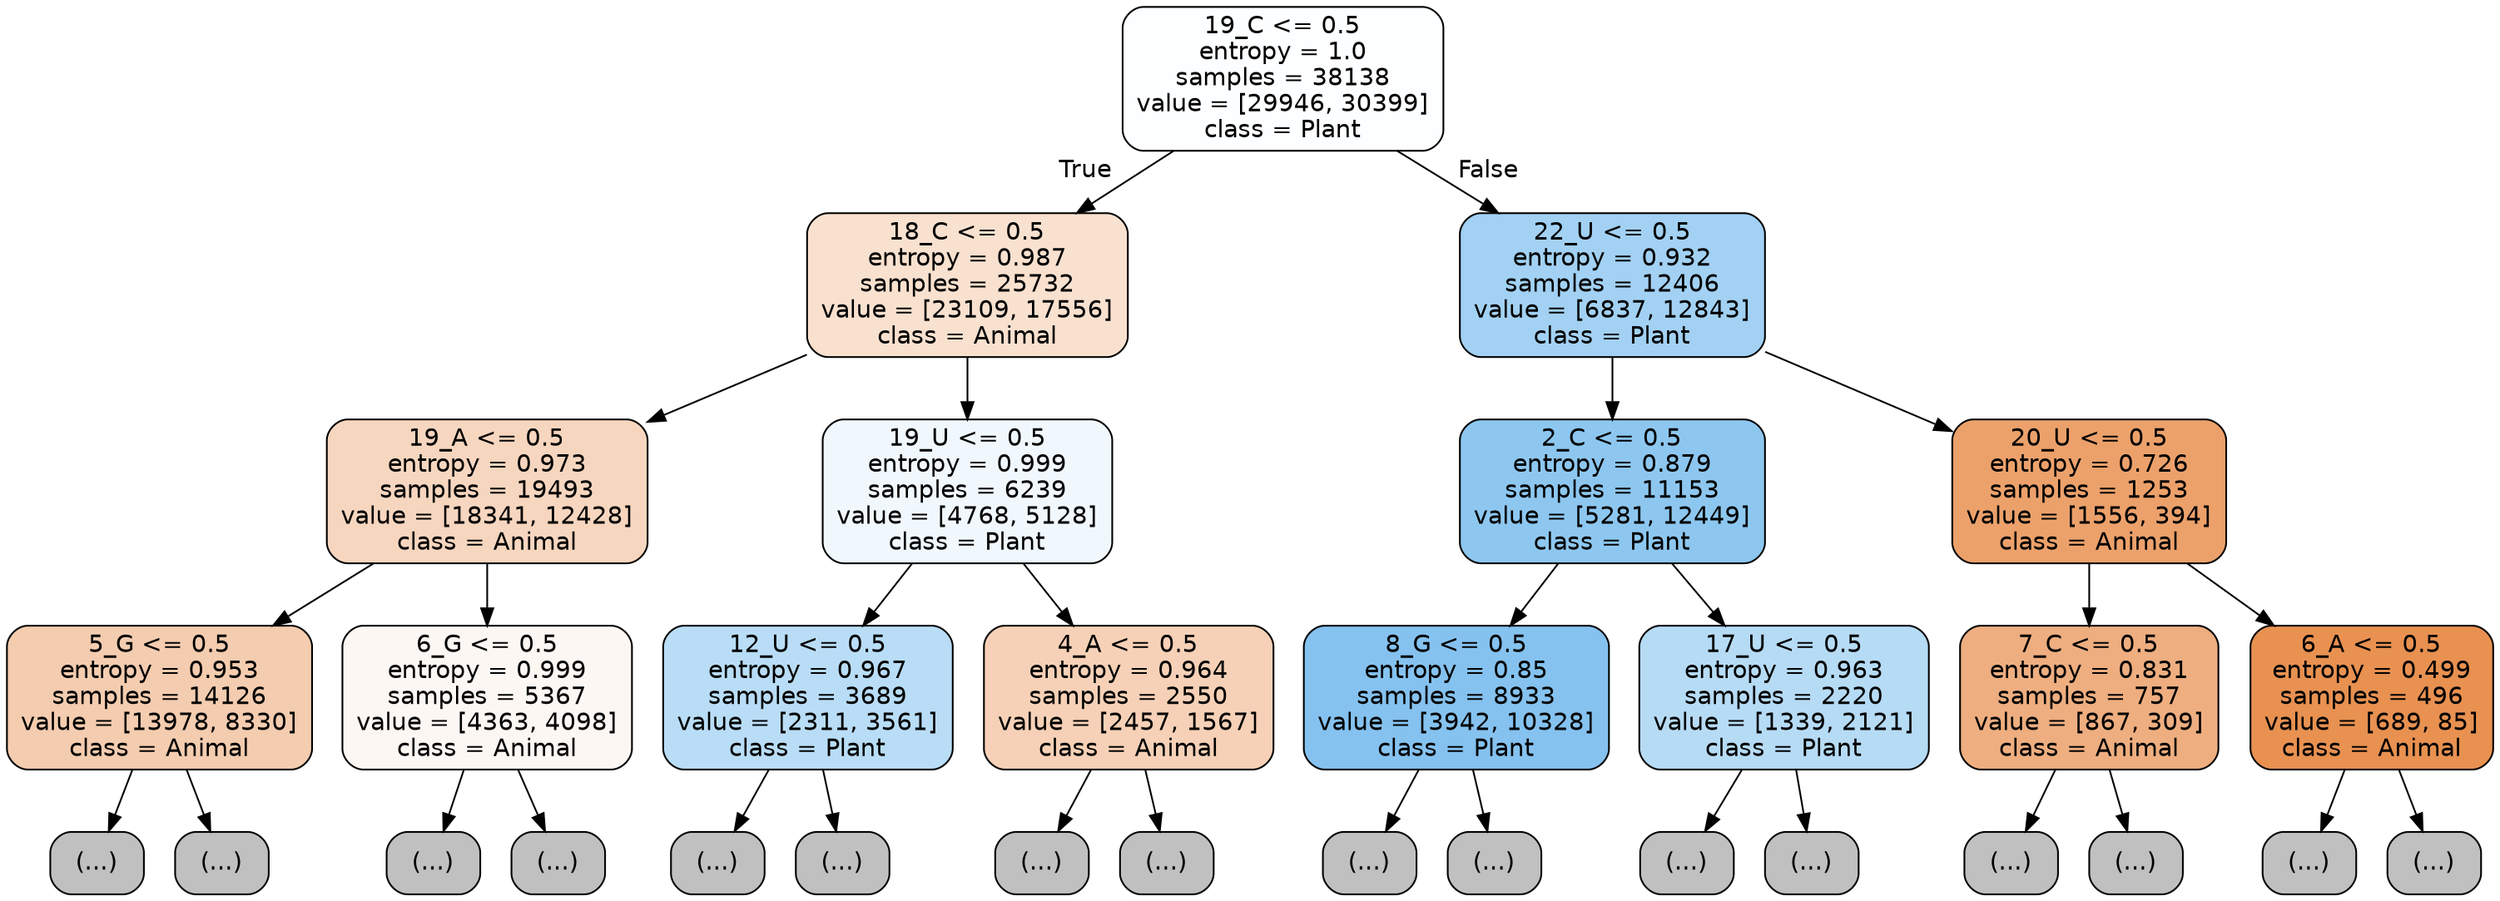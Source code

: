 digraph Tree {
node [shape=box, style="filled, rounded", color="black", fontname="helvetica"] ;
edge [fontname="helvetica"] ;
0 [label="19_C <= 0.5\nentropy = 1.0\nsamples = 38138\nvalue = [29946, 30399]\nclass = Plant", fillcolor="#fcfeff"] ;
1 [label="18_C <= 0.5\nentropy = 0.987\nsamples = 25732\nvalue = [23109, 17556]\nclass = Animal", fillcolor="#f9e1cf"] ;
0 -> 1 [labeldistance=2.5, labelangle=45, headlabel="True"] ;
2 [label="19_A <= 0.5\nentropy = 0.973\nsamples = 19493\nvalue = [18341, 12428]\nclass = Animal", fillcolor="#f7d6bf"] ;
1 -> 2 ;
3 [label="5_G <= 0.5\nentropy = 0.953\nsamples = 14126\nvalue = [13978, 8330]\nclass = Animal", fillcolor="#f4ccaf"] ;
2 -> 3 ;
4 [label="(...)", fillcolor="#C0C0C0"] ;
3 -> 4 ;
4937 [label="(...)", fillcolor="#C0C0C0"] ;
3 -> 4937 ;
6938 [label="6_G <= 0.5\nentropy = 0.999\nsamples = 5367\nvalue = [4363, 4098]\nclass = Animal", fillcolor="#fdf7f3"] ;
2 -> 6938 ;
6939 [label="(...)", fillcolor="#C0C0C0"] ;
6938 -> 6939 ;
8838 [label="(...)", fillcolor="#C0C0C0"] ;
6938 -> 8838 ;
9595 [label="19_U <= 0.5\nentropy = 0.999\nsamples = 6239\nvalue = [4768, 5128]\nclass = Plant", fillcolor="#f1f8fd"] ;
1 -> 9595 ;
9596 [label="12_U <= 0.5\nentropy = 0.967\nsamples = 3689\nvalue = [2311, 3561]\nclass = Plant", fillcolor="#b9ddf6"] ;
9595 -> 9596 ;
9597 [label="(...)", fillcolor="#C0C0C0"] ;
9596 -> 9597 ;
10782 [label="(...)", fillcolor="#C0C0C0"] ;
9596 -> 10782 ;
11245 [label="4_A <= 0.5\nentropy = 0.964\nsamples = 2550\nvalue = [2457, 1567]\nclass = Animal", fillcolor="#f6d1b7"] ;
9595 -> 11245 ;
11246 [label="(...)", fillcolor="#C0C0C0"] ;
11245 -> 11246 ;
12089 [label="(...)", fillcolor="#C0C0C0"] ;
11245 -> 12089 ;
12358 [label="22_U <= 0.5\nentropy = 0.932\nsamples = 12406\nvalue = [6837, 12843]\nclass = Plant", fillcolor="#a2d1f3"] ;
0 -> 12358 [labeldistance=2.5, labelangle=-45, headlabel="False"] ;
12359 [label="2_C <= 0.5\nentropy = 0.879\nsamples = 11153\nvalue = [5281, 12449]\nclass = Plant", fillcolor="#8dc7f0"] ;
12358 -> 12359 ;
12360 [label="8_G <= 0.5\nentropy = 0.85\nsamples = 8933\nvalue = [3942, 10328]\nclass = Plant", fillcolor="#85c2ef"] ;
12359 -> 12360 ;
12361 [label="(...)", fillcolor="#C0C0C0"] ;
12360 -> 12361 ;
14638 [label="(...)", fillcolor="#C0C0C0"] ;
12360 -> 14638 ;
15417 [label="17_U <= 0.5\nentropy = 0.963\nsamples = 2220\nvalue = [1339, 2121]\nclass = Plant", fillcolor="#b6dbf5"] ;
12359 -> 15417 ;
15418 [label="(...)", fillcolor="#C0C0C0"] ;
15417 -> 15418 ;
15979 [label="(...)", fillcolor="#C0C0C0"] ;
15417 -> 15979 ;
16210 [label="20_U <= 0.5\nentropy = 0.726\nsamples = 1253\nvalue = [1556, 394]\nclass = Animal", fillcolor="#eca16b"] ;
12358 -> 16210 ;
16211 [label="7_C <= 0.5\nentropy = 0.831\nsamples = 757\nvalue = [867, 309]\nclass = Animal", fillcolor="#eeae80"] ;
16210 -> 16211 ;
16212 [label="(...)", fillcolor="#C0C0C0"] ;
16211 -> 16212 ;
16483 [label="(...)", fillcolor="#C0C0C0"] ;
16211 -> 16483 ;
16576 [label="6_A <= 0.5\nentropy = 0.499\nsamples = 496\nvalue = [689, 85]\nclass = Animal", fillcolor="#e89151"] ;
16210 -> 16576 ;
16577 [label="(...)", fillcolor="#C0C0C0"] ;
16576 -> 16577 ;
16690 [label="(...)", fillcolor="#C0C0C0"] ;
16576 -> 16690 ;
}